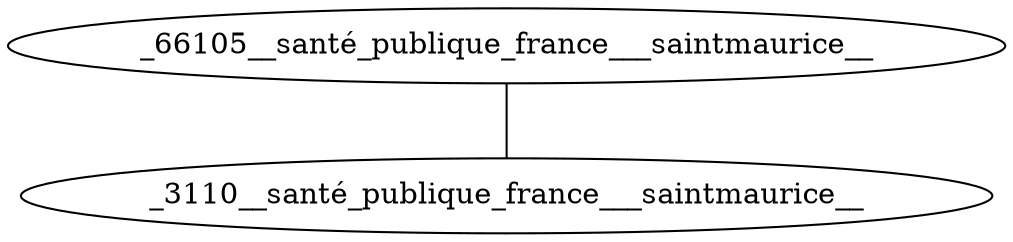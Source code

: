 graph {
_66105__santé_publique_france___saintmaurice__ -- _3110__santé_publique_france___saintmaurice__
}